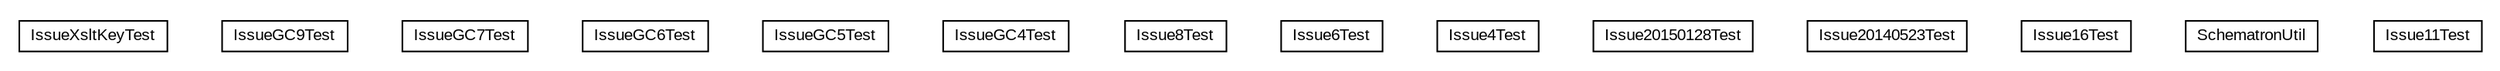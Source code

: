 #!/usr/local/bin/dot
#
# Class diagram 
# Generated by UMLGraph version 5.1 (http://www.umlgraph.org/)
#

digraph G {
	edge [fontname="arial",fontsize=10,labelfontname="arial",labelfontsize=10];
	node [fontname="arial",fontsize=10,shape=plaintext];
	nodesep=0.25;
	ranksep=0.5;
	// com.helger.schematron.supplemantery.IssueXsltKeyTest
	c244 [label=<<table title="com.helger.schematron.supplemantery.IssueXsltKeyTest" border="0" cellborder="1" cellspacing="0" cellpadding="2" port="p" href="./IssueXsltKeyTest.html">
		<tr><td><table border="0" cellspacing="0" cellpadding="1">
<tr><td align="center" balign="center"> IssueXsltKeyTest </td></tr>
		</table></td></tr>
		</table>>, fontname="arial", fontcolor="black", fontsize=10.0];
	// com.helger.schematron.supplemantery.IssueGC9Test
	c245 [label=<<table title="com.helger.schematron.supplemantery.IssueGC9Test" border="0" cellborder="1" cellspacing="0" cellpadding="2" port="p" href="./IssueGC9Test.html">
		<tr><td><table border="0" cellspacing="0" cellpadding="1">
<tr><td align="center" balign="center"> IssueGC9Test </td></tr>
		</table></td></tr>
		</table>>, fontname="arial", fontcolor="black", fontsize=10.0];
	// com.helger.schematron.supplemantery.IssueGC7Test
	c246 [label=<<table title="com.helger.schematron.supplemantery.IssueGC7Test" border="0" cellborder="1" cellspacing="0" cellpadding="2" port="p" href="./IssueGC7Test.html">
		<tr><td><table border="0" cellspacing="0" cellpadding="1">
<tr><td align="center" balign="center"> IssueGC7Test </td></tr>
		</table></td></tr>
		</table>>, fontname="arial", fontcolor="black", fontsize=10.0];
	// com.helger.schematron.supplemantery.IssueGC6Test
	c247 [label=<<table title="com.helger.schematron.supplemantery.IssueGC6Test" border="0" cellborder="1" cellspacing="0" cellpadding="2" port="p" href="./IssueGC6Test.html">
		<tr><td><table border="0" cellspacing="0" cellpadding="1">
<tr><td align="center" balign="center"> IssueGC6Test </td></tr>
		</table></td></tr>
		</table>>, fontname="arial", fontcolor="black", fontsize=10.0];
	// com.helger.schematron.supplemantery.IssueGC5Test
	c248 [label=<<table title="com.helger.schematron.supplemantery.IssueGC5Test" border="0" cellborder="1" cellspacing="0" cellpadding="2" port="p" href="./IssueGC5Test.html">
		<tr><td><table border="0" cellspacing="0" cellpadding="1">
<tr><td align="center" balign="center"> IssueGC5Test </td></tr>
		</table></td></tr>
		</table>>, fontname="arial", fontcolor="black", fontsize=10.0];
	// com.helger.schematron.supplemantery.IssueGC4Test
	c249 [label=<<table title="com.helger.schematron.supplemantery.IssueGC4Test" border="0" cellborder="1" cellspacing="0" cellpadding="2" port="p" href="./IssueGC4Test.html">
		<tr><td><table border="0" cellspacing="0" cellpadding="1">
<tr><td align="center" balign="center"> IssueGC4Test </td></tr>
		</table></td></tr>
		</table>>, fontname="arial", fontcolor="black", fontsize=10.0];
	// com.helger.schematron.supplemantery.Issue8Test
	c250 [label=<<table title="com.helger.schematron.supplemantery.Issue8Test" border="0" cellborder="1" cellspacing="0" cellpadding="2" port="p" href="./Issue8Test.html">
		<tr><td><table border="0" cellspacing="0" cellpadding="1">
<tr><td align="center" balign="center"> Issue8Test </td></tr>
		</table></td></tr>
		</table>>, fontname="arial", fontcolor="black", fontsize=10.0];
	// com.helger.schematron.supplemantery.Issue6Test
	c251 [label=<<table title="com.helger.schematron.supplemantery.Issue6Test" border="0" cellborder="1" cellspacing="0" cellpadding="2" port="p" href="./Issue6Test.html">
		<tr><td><table border="0" cellspacing="0" cellpadding="1">
<tr><td align="center" balign="center"> Issue6Test </td></tr>
		</table></td></tr>
		</table>>, fontname="arial", fontcolor="black", fontsize=10.0];
	// com.helger.schematron.supplemantery.Issue4Test
	c252 [label=<<table title="com.helger.schematron.supplemantery.Issue4Test" border="0" cellborder="1" cellspacing="0" cellpadding="2" port="p" href="./Issue4Test.html">
		<tr><td><table border="0" cellspacing="0" cellpadding="1">
<tr><td align="center" balign="center"> Issue4Test </td></tr>
		</table></td></tr>
		</table>>, fontname="arial", fontcolor="black", fontsize=10.0];
	// com.helger.schematron.supplemantery.Issue20150128Test
	c253 [label=<<table title="com.helger.schematron.supplemantery.Issue20150128Test" border="0" cellborder="1" cellspacing="0" cellpadding="2" port="p" href="./Issue20150128Test.html">
		<tr><td><table border="0" cellspacing="0" cellpadding="1">
<tr><td align="center" balign="center"> Issue20150128Test </td></tr>
		</table></td></tr>
		</table>>, fontname="arial", fontcolor="black", fontsize=10.0];
	// com.helger.schematron.supplemantery.Issue20140523Test
	c254 [label=<<table title="com.helger.schematron.supplemantery.Issue20140523Test" border="0" cellborder="1" cellspacing="0" cellpadding="2" port="p" href="./Issue20140523Test.html">
		<tr><td><table border="0" cellspacing="0" cellpadding="1">
<tr><td align="center" balign="center"> Issue20140523Test </td></tr>
		</table></td></tr>
		</table>>, fontname="arial", fontcolor="black", fontsize=10.0];
	// com.helger.schematron.supplemantery.Issue16Test
	c255 [label=<<table title="com.helger.schematron.supplemantery.Issue16Test" border="0" cellborder="1" cellspacing="0" cellpadding="2" port="p" href="./Issue16Test.html">
		<tr><td><table border="0" cellspacing="0" cellpadding="1">
<tr><td align="center" balign="center"> Issue16Test </td></tr>
		</table></td></tr>
		</table>>, fontname="arial", fontcolor="black", fontsize=10.0];
	// com.helger.schematron.supplemantery.Issue16Test.SchematronUtil
	c256 [label=<<table title="com.helger.schematron.supplemantery.Issue16Test.SchematronUtil" border="0" cellborder="1" cellspacing="0" cellpadding="2" port="p" href="./Issue16Test.SchematronUtil.html">
		<tr><td><table border="0" cellspacing="0" cellpadding="1">
<tr><td align="center" balign="center"> SchematronUtil </td></tr>
		</table></td></tr>
		</table>>, fontname="arial", fontcolor="black", fontsize=10.0];
	// com.helger.schematron.supplemantery.Issue11Test
	c257 [label=<<table title="com.helger.schematron.supplemantery.Issue11Test" border="0" cellborder="1" cellspacing="0" cellpadding="2" port="p" href="./Issue11Test.html">
		<tr><td><table border="0" cellspacing="0" cellpadding="1">
<tr><td align="center" balign="center"> Issue11Test </td></tr>
		</table></td></tr>
		</table>>, fontname="arial", fontcolor="black", fontsize=10.0];
}

